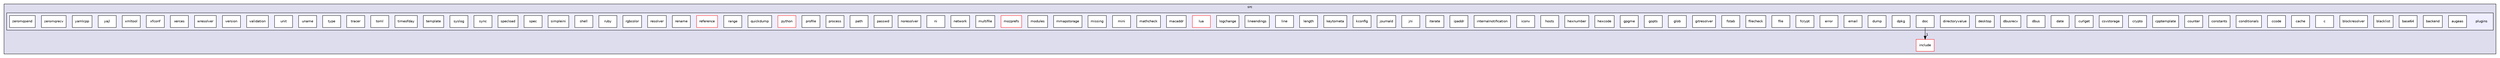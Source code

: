 digraph "plugins" {
  compound=true
  node [ fontsize="10", fontname="Helvetica"];
  edge [ labelfontsize="10", labelfontname="Helvetica"];
  subgraph clusterdir_68267d1309a1af8e8297ef4c3efbcdba {
    graph [ bgcolor="#ddddee", pencolor="black", label="src" fontname="Helvetica", fontsize="10", URL="dir_68267d1309a1af8e8297ef4c3efbcdba.html"]
  dir_b0856f6b0d80ccb263b2f415c91f9e17 [shape=box label="include" fillcolor="white" style="filled" color="red" URL="dir_b0856f6b0d80ccb263b2f415c91f9e17.html"];
  subgraph clusterdir_7020b8b7abcceffa3f9f7a2d24718f16 {
    graph [ bgcolor="#eeeeff", pencolor="black", label="" URL="dir_7020b8b7abcceffa3f9f7a2d24718f16.html"];
    dir_7020b8b7abcceffa3f9f7a2d24718f16 [shape=plaintext label="plugins"];
  dir_0da25102f37d526470daabf8ed215d6f [shape=box label="augeas" fillcolor="white" style="filled" URL="dir_0da25102f37d526470daabf8ed215d6f.html"];
  dir_513d154991cbfc3f5f774d685f253675 [shape=box label="backend" fillcolor="white" style="filled" URL="dir_513d154991cbfc3f5f774d685f253675.html"];
  dir_aa6cf4d071a0e8d8ec248dd52d482642 [shape=box label="base64" fillcolor="white" style="filled" URL="dir_aa6cf4d071a0e8d8ec248dd52d482642.html"];
  dir_d1a8ed4fae8d4b7b0786abec76002cf0 [shape=box label="blacklist" fillcolor="white" style="filled" URL="dir_d1a8ed4fae8d4b7b0786abec76002cf0.html"];
  dir_7e57e7399cfd070e286d09337eca71e9 [shape=box label="blockresolver" fillcolor="white" style="filled" URL="dir_7e57e7399cfd070e286d09337eca71e9.html"];
  dir_8bc65180d9bb8d21dfc5b178f90ad8e4 [shape=box label="c" fillcolor="white" style="filled" URL="dir_8bc65180d9bb8d21dfc5b178f90ad8e4.html"];
  dir_3b9249cfe32c77c98650594c362760ce [shape=box label="cache" fillcolor="white" style="filled" URL="dir_3b9249cfe32c77c98650594c362760ce.html"];
  dir_feb57bcaa81411100a3f4000b8a1d967 [shape=box label="ccode" fillcolor="white" style="filled" URL="dir_feb57bcaa81411100a3f4000b8a1d967.html"];
  dir_8efb29764f86ec77f861395197e2f427 [shape=box label="conditionals" fillcolor="white" style="filled" URL="dir_8efb29764f86ec77f861395197e2f427.html"];
  dir_db1be7a3229a0e29cfc24bbe81c6caa5 [shape=box label="constants" fillcolor="white" style="filled" URL="dir_db1be7a3229a0e29cfc24bbe81c6caa5.html"];
  dir_d0da925f0076c772fb011b92731f8044 [shape=box label="counter" fillcolor="white" style="filled" URL="dir_d0da925f0076c772fb011b92731f8044.html"];
  dir_af5d448da9cc0c45e3b3d1677b76ac58 [shape=box label="cpptemplate" fillcolor="white" style="filled" URL="dir_af5d448da9cc0c45e3b3d1677b76ac58.html"];
  dir_bce0d49040716645ee101d1c0c07d6ee [shape=box label="crypto" fillcolor="white" style="filled" URL="dir_bce0d49040716645ee101d1c0c07d6ee.html"];
  dir_56c5b1f2fcbd43bc251cc8d4e6311b21 [shape=box label="csvstorage" fillcolor="white" style="filled" URL="dir_56c5b1f2fcbd43bc251cc8d4e6311b21.html"];
  dir_5f41e55b695f11675a0f007be9feea1b [shape=box label="curlget" fillcolor="white" style="filled" URL="dir_5f41e55b695f11675a0f007be9feea1b.html"];
  dir_ebc5b17501f7228c8e16f8268eac0bd1 [shape=box label="date" fillcolor="white" style="filled" URL="dir_ebc5b17501f7228c8e16f8268eac0bd1.html"];
  dir_4b502d80aef9deb49865a7ac113a3ad6 [shape=box label="dbus" fillcolor="white" style="filled" URL="dir_4b502d80aef9deb49865a7ac113a3ad6.html"];
  dir_67299d2f6b38701a02774bfdc4619b78 [shape=box label="dbusrecv" fillcolor="white" style="filled" URL="dir_67299d2f6b38701a02774bfdc4619b78.html"];
  dir_59ef8a0f2f347c23459de1811e709715 [shape=box label="desktop" fillcolor="white" style="filled" URL="dir_59ef8a0f2f347c23459de1811e709715.html"];
  dir_47193d960b47d88c2b8f720e973a2564 [shape=box label="directoryvalue" fillcolor="white" style="filled" URL="dir_47193d960b47d88c2b8f720e973a2564.html"];
  dir_a148703ae8c9eba3c23292523a71f768 [shape=box label="doc" fillcolor="white" style="filled" URL="dir_a148703ae8c9eba3c23292523a71f768.html"];
  dir_53f7bfd5edcd6df3dfd79eb210731605 [shape=box label="dpkg" fillcolor="white" style="filled" URL="dir_53f7bfd5edcd6df3dfd79eb210731605.html"];
  dir_347a5dd08e1bfefc33236e4c30120959 [shape=box label="dump" fillcolor="white" style="filled" URL="dir_347a5dd08e1bfefc33236e4c30120959.html"];
  dir_c60f85bcbca029793d9ebc06b7c0a997 [shape=box label="email" fillcolor="white" style="filled" URL="dir_c60f85bcbca029793d9ebc06b7c0a997.html"];
  dir_54cf0c322a621e232064acdd83526a9c [shape=box label="error" fillcolor="white" style="filled" URL="dir_54cf0c322a621e232064acdd83526a9c.html"];
  dir_cbda20a62f9fd53108742b325e561a94 [shape=box label="fcrypt" fillcolor="white" style="filled" URL="dir_cbda20a62f9fd53108742b325e561a94.html"];
  dir_bf7c5598b900defcddd44aa8969f9d7c [shape=box label="file" fillcolor="white" style="filled" URL="dir_bf7c5598b900defcddd44aa8969f9d7c.html"];
  dir_57af1f6f945dafff3f1f30844503f37e [shape=box label="filecheck" fillcolor="white" style="filled" URL="dir_57af1f6f945dafff3f1f30844503f37e.html"];
  dir_f4b49f33397505619a5109e7c9a04673 [shape=box label="fstab" fillcolor="white" style="filled" URL="dir_f4b49f33397505619a5109e7c9a04673.html"];
  dir_063de688844b914836592a79e9890f19 [shape=box label="gitresolver" fillcolor="white" style="filled" URL="dir_063de688844b914836592a79e9890f19.html"];
  dir_ccfcf641c76806a27d91c053a656df45 [shape=box label="glob" fillcolor="white" style="filled" URL="dir_ccfcf641c76806a27d91c053a656df45.html"];
  dir_3ee0f2d2c0869703c408c3b35eff8ae5 [shape=box label="gopts" fillcolor="white" style="filled" URL="dir_3ee0f2d2c0869703c408c3b35eff8ae5.html"];
  dir_ba55039eed38f91d972b28360a465d5b [shape=box label="gpgme" fillcolor="white" style="filled" URL="dir_ba55039eed38f91d972b28360a465d5b.html"];
  dir_ee29c418e0579ce0b482ea7dec819167 [shape=box label="hexcode" fillcolor="white" style="filled" URL="dir_ee29c418e0579ce0b482ea7dec819167.html"];
  dir_aa5f7a62906e33ad28fc23659d214f8d [shape=box label="hexnumber" fillcolor="white" style="filled" URL="dir_aa5f7a62906e33ad28fc23659d214f8d.html"];
  dir_000840097f1141354d4728bcd086ef76 [shape=box label="hosts" fillcolor="white" style="filled" URL="dir_000840097f1141354d4728bcd086ef76.html"];
  dir_c9362a478f15644dfac58201435bec37 [shape=box label="iconv" fillcolor="white" style="filled" URL="dir_c9362a478f15644dfac58201435bec37.html"];
  dir_928e5dd204fd81d37687692c41ccbd88 [shape=box label="internalnotification" fillcolor="white" style="filled" URL="dir_928e5dd204fd81d37687692c41ccbd88.html"];
  dir_5e9e80585be87a3584645b1d34107095 [shape=box label="ipaddr" fillcolor="white" style="filled" URL="dir_5e9e80585be87a3584645b1d34107095.html"];
  dir_1e9aed73a871a6e729bfa94a368ab78b [shape=box label="iterate" fillcolor="white" style="filled" URL="dir_1e9aed73a871a6e729bfa94a368ab78b.html"];
  dir_98e962130336c783d699b70b29a079e6 [shape=box label="jni" fillcolor="white" style="filled" URL="dir_98e962130336c783d699b70b29a079e6.html"];
  dir_17f5f8fbad306709b8208999daef2201 [shape=box label="journald" fillcolor="white" style="filled" URL="dir_17f5f8fbad306709b8208999daef2201.html"];
  dir_f5c9d7cf4e97909ad2887ed2cb748693 [shape=box label="kconfig" fillcolor="white" style="filled" URL="dir_f5c9d7cf4e97909ad2887ed2cb748693.html"];
  dir_1f5db4c62287c2b450f9a440d8d70aa3 [shape=box label="keytometa" fillcolor="white" style="filled" URL="dir_1f5db4c62287c2b450f9a440d8d70aa3.html"];
  dir_76eb4c248d2f74aaea0099e3afc571ae [shape=box label="length" fillcolor="white" style="filled" URL="dir_76eb4c248d2f74aaea0099e3afc571ae.html"];
  dir_bb082d6dd4991e2f90159a2fea4d6a3d [shape=box label="line" fillcolor="white" style="filled" URL="dir_bb082d6dd4991e2f90159a2fea4d6a3d.html"];
  dir_2e03af08e58d607983ddbf28efd72fca [shape=box label="lineendings" fillcolor="white" style="filled" URL="dir_2e03af08e58d607983ddbf28efd72fca.html"];
  dir_61402a93115cc5ccf21493c6e9201ba7 [shape=box label="logchange" fillcolor="white" style="filled" URL="dir_61402a93115cc5ccf21493c6e9201ba7.html"];
  dir_ee6aa1c688a3b9fb588e8125e26298d2 [shape=box label="lua" fillcolor="white" style="filled" color="red" URL="dir_ee6aa1c688a3b9fb588e8125e26298d2.html"];
  dir_e62a0a4e69ba08e7da2dc5a2080d9e4b [shape=box label="macaddr" fillcolor="white" style="filled" URL="dir_e62a0a4e69ba08e7da2dc5a2080d9e4b.html"];
  dir_50471c48e798a2f761031afb98e1ce6d [shape=box label="mathcheck" fillcolor="white" style="filled" URL="dir_50471c48e798a2f761031afb98e1ce6d.html"];
  dir_8c63f51f75cb100ff6f7d5c0d6921434 [shape=box label="mini" fillcolor="white" style="filled" URL="dir_8c63f51f75cb100ff6f7d5c0d6921434.html"];
  dir_ba0f58fd976ea9caf577de9475bc5565 [shape=box label="missing" fillcolor="white" style="filled" URL="dir_ba0f58fd976ea9caf577de9475bc5565.html"];
  dir_01dde3f3ecdd5acab698f59de4ecfd01 [shape=box label="mmapstorage" fillcolor="white" style="filled" URL="dir_01dde3f3ecdd5acab698f59de4ecfd01.html"];
  dir_0023f164638791fd5b6973f22bc99c96 [shape=box label="modules" fillcolor="white" style="filled" URL="dir_0023f164638791fd5b6973f22bc99c96.html"];
  dir_24179a9b112c2e4eb51dc774f561d50d [shape=box label="mozprefs" fillcolor="white" style="filled" color="red" URL="dir_24179a9b112c2e4eb51dc774f561d50d.html"];
  dir_9e85765c9e322d3f4cb080ba525287cd [shape=box label="multifile" fillcolor="white" style="filled" URL="dir_9e85765c9e322d3f4cb080ba525287cd.html"];
  dir_a947988000fb94fcb137b6a447a87bc1 [shape=box label="network" fillcolor="white" style="filled" URL="dir_a947988000fb94fcb137b6a447a87bc1.html"];
  dir_ef95e8dd6f275c1b9595d7688cc8f003 [shape=box label="ni" fillcolor="white" style="filled" URL="dir_ef95e8dd6f275c1b9595d7688cc8f003.html"];
  dir_c2198d663f420ceb3031b4996a5d3915 [shape=box label="noresolver" fillcolor="white" style="filled" URL="dir_c2198d663f420ceb3031b4996a5d3915.html"];
  dir_a6139cac22c4981e36bbdaa151dc692e [shape=box label="passwd" fillcolor="white" style="filled" URL="dir_a6139cac22c4981e36bbdaa151dc692e.html"];
  dir_63801dd6cb36b21d5f5f3b382c561ff3 [shape=box label="path" fillcolor="white" style="filled" URL="dir_63801dd6cb36b21d5f5f3b382c561ff3.html"];
  dir_b26955a9987a3c4a965466a46ea213a3 [shape=box label="process" fillcolor="white" style="filled" URL="dir_b26955a9987a3c4a965466a46ea213a3.html"];
  dir_af58836c9eafd9e29b953e0e064cc1d8 [shape=box label="profile" fillcolor="white" style="filled" URL="dir_af58836c9eafd9e29b953e0e064cc1d8.html"];
  dir_4f56e0ba1989c2c025ff5a8b5c476e34 [shape=box label="python" fillcolor="white" style="filled" color="red" URL="dir_4f56e0ba1989c2c025ff5a8b5c476e34.html"];
  dir_b6d840d4a9235d095eddd5e4bc6cbb0d [shape=box label="quickdump" fillcolor="white" style="filled" URL="dir_b6d840d4a9235d095eddd5e4bc6cbb0d.html"];
  dir_94000567962aafefe60cd7b4c9eff0e4 [shape=box label="range" fillcolor="white" style="filled" URL="dir_94000567962aafefe60cd7b4c9eff0e4.html"];
  dir_1146f3724c3346f9221bd594b4511dc6 [shape=box label="reference" fillcolor="white" style="filled" color="red" URL="dir_1146f3724c3346f9221bd594b4511dc6.html"];
  dir_32caf32cb4646f65e189aa2ab346a137 [shape=box label="rename" fillcolor="white" style="filled" URL="dir_32caf32cb4646f65e189aa2ab346a137.html"];
  dir_053449e8847b47762d37248475fcae64 [shape=box label="resolver" fillcolor="white" style="filled" URL="dir_053449e8847b47762d37248475fcae64.html"];
  dir_6111615fef04dbacd21c7af5f555cb7a [shape=box label="rgbcolor" fillcolor="white" style="filled" URL="dir_6111615fef04dbacd21c7af5f555cb7a.html"];
  dir_74659524fb787e38e734f2d5026f5d3c [shape=box label="ruby" fillcolor="white" style="filled" URL="dir_74659524fb787e38e734f2d5026f5d3c.html"];
  dir_590b6e54c52ad2db4ef44fbdace1cd3e [shape=box label="shell" fillcolor="white" style="filled" URL="dir_590b6e54c52ad2db4ef44fbdace1cd3e.html"];
  dir_e0f8752ca1b0c4079f3f7697a715b980 [shape=box label="simpleini" fillcolor="white" style="filled" URL="dir_e0f8752ca1b0c4079f3f7697a715b980.html"];
  dir_af01b10449c4d802d74a908d967ae7b3 [shape=box label="spec" fillcolor="white" style="filled" URL="dir_af01b10449c4d802d74a908d967ae7b3.html"];
  dir_8611e2a905c637042d635cb6bb9f42ec [shape=box label="specload" fillcolor="white" style="filled" URL="dir_8611e2a905c637042d635cb6bb9f42ec.html"];
  dir_9e66e11043a1b516876ed3e502bf4b93 [shape=box label="sync" fillcolor="white" style="filled" URL="dir_9e66e11043a1b516876ed3e502bf4b93.html"];
  dir_e02d4a628d12fd9a9ca03566e0cfe50c [shape=box label="syslog" fillcolor="white" style="filled" URL="dir_e02d4a628d12fd9a9ca03566e0cfe50c.html"];
  dir_17e2e6ccc98ac38cc6550cc92014bc67 [shape=box label="template" fillcolor="white" style="filled" URL="dir_17e2e6ccc98ac38cc6550cc92014bc67.html"];
  dir_072aeae292911125c92f05c4be383300 [shape=box label="timeofday" fillcolor="white" style="filled" URL="dir_072aeae292911125c92f05c4be383300.html"];
  dir_a03e9e8ece67b95deb750d94a7e94927 [shape=box label="toml" fillcolor="white" style="filled" URL="dir_a03e9e8ece67b95deb750d94a7e94927.html"];
  dir_d3d9394358b1adedca1a6a4aa3974a52 [shape=box label="tracer" fillcolor="white" style="filled" URL="dir_d3d9394358b1adedca1a6a4aa3974a52.html"];
  dir_4ed5e98c178d32c4565324ccd337b93f [shape=box label="type" fillcolor="white" style="filled" URL="dir_4ed5e98c178d32c4565324ccd337b93f.html"];
  dir_d1d926c23dc9f711f97af0ca8a97b9fe [shape=box label="uname" fillcolor="white" style="filled" URL="dir_d1d926c23dc9f711f97af0ca8a97b9fe.html"];
  dir_524202eb4af8a0d132677d657c3e8d54 [shape=box label="unit" fillcolor="white" style="filled" URL="dir_524202eb4af8a0d132677d657c3e8d54.html"];
  dir_6ee55d57cb72915ba72673a85bef04d2 [shape=box label="validation" fillcolor="white" style="filled" URL="dir_6ee55d57cb72915ba72673a85bef04d2.html"];
  dir_01601874de86e205816f8b3525b52591 [shape=box label="version" fillcolor="white" style="filled" URL="dir_01601874de86e205816f8b3525b52591.html"];
  dir_670a33e44c879d952b08f7d5e798a671 [shape=box label="wresolver" fillcolor="white" style="filled" URL="dir_670a33e44c879d952b08f7d5e798a671.html"];
  dir_de395850dac841deadbbd57d31c61b5e [shape=box label="xerces" fillcolor="white" style="filled" URL="dir_de395850dac841deadbbd57d31c61b5e.html"];
  dir_5d2b34d7f0a05e6974a53344e4515f23 [shape=box label="xfconf" fillcolor="white" style="filled" URL="dir_5d2b34d7f0a05e6974a53344e4515f23.html"];
  dir_a355f655652f5796a7ac3f4ff59d30f8 [shape=box label="xmltool" fillcolor="white" style="filled" URL="dir_a355f655652f5796a7ac3f4ff59d30f8.html"];
  dir_96a438aa6f9a619a2aacf8850fa6fa91 [shape=box label="yajl" fillcolor="white" style="filled" URL="dir_96a438aa6f9a619a2aacf8850fa6fa91.html"];
  dir_3a5ed238defc9daae4a4a4457417bfa0 [shape=box label="yamlcpp" fillcolor="white" style="filled" URL="dir_3a5ed238defc9daae4a4a4457417bfa0.html"];
  dir_2d71c695564f7b0f32b89e21165edc25 [shape=box label="zeromqrecv" fillcolor="white" style="filled" URL="dir_2d71c695564f7b0f32b89e21165edc25.html"];
  dir_989d4a543c842cd6bd4f69cba9bfe18e [shape=box label="zeromqsend" fillcolor="white" style="filled" URL="dir_989d4a543c842cd6bd4f69cba9bfe18e.html"];
  }
  }
  dir_a148703ae8c9eba3c23292523a71f768->dir_b0856f6b0d80ccb263b2f415c91f9e17 [headlabel="1", labeldistance=1.5 headhref="dir_000059_000046.html"];
}
